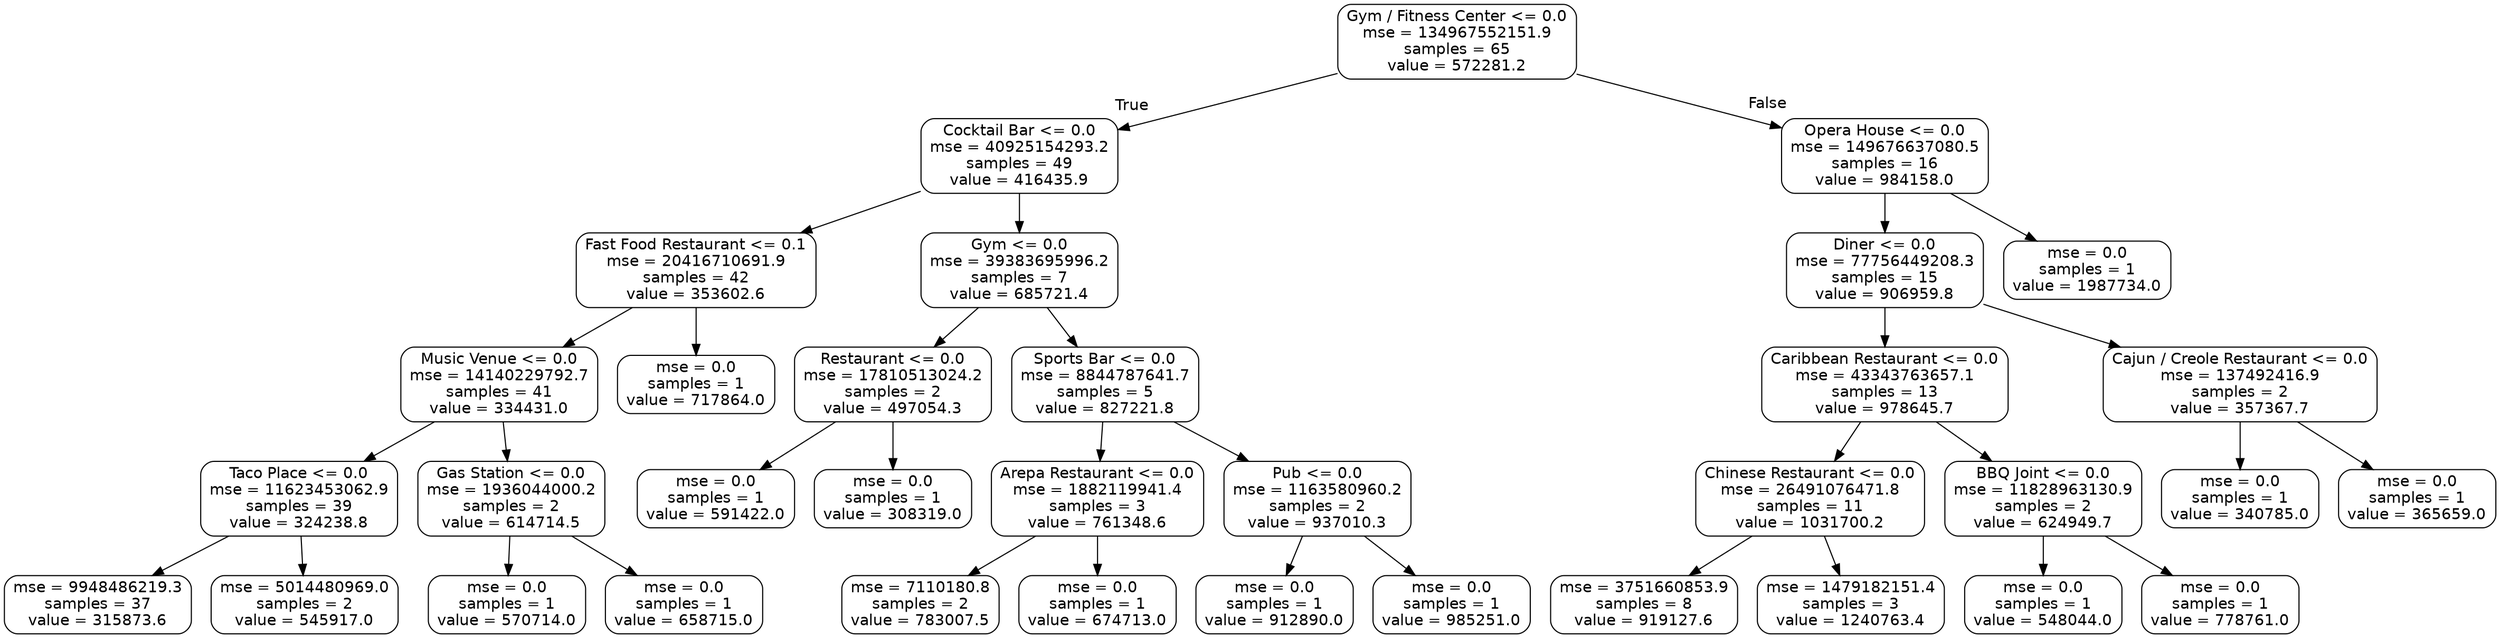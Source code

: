 digraph Tree {
node [shape=box, style="rounded", color="black", fontname=helvetica] ;
edge [fontname=helvetica] ;
0 [label="Gym / Fitness Center <= 0.0\nmse = 134967552151.9\nsamples = 65\nvalue = 572281.2"] ;
1 [label="Cocktail Bar <= 0.0\nmse = 40925154293.2\nsamples = 49\nvalue = 416435.9"] ;
0 -> 1 [labeldistance=2.5, labelangle=45, headlabel="True"] ;
2 [label="Fast Food Restaurant <= 0.1\nmse = 20416710691.9\nsamples = 42\nvalue = 353602.6"] ;
1 -> 2 ;
3 [label="Music Venue <= 0.0\nmse = 14140229792.7\nsamples = 41\nvalue = 334431.0"] ;
2 -> 3 ;
4 [label="Taco Place <= 0.0\nmse = 11623453062.9\nsamples = 39\nvalue = 324238.8"] ;
3 -> 4 ;
5 [label="mse = 9948486219.3\nsamples = 37\nvalue = 315873.6"] ;
4 -> 5 ;
6 [label="mse = 5014480969.0\nsamples = 2\nvalue = 545917.0"] ;
4 -> 6 ;
7 [label="Gas Station <= 0.0\nmse = 1936044000.2\nsamples = 2\nvalue = 614714.5"] ;
3 -> 7 ;
8 [label="mse = 0.0\nsamples = 1\nvalue = 570714.0"] ;
7 -> 8 ;
9 [label="mse = 0.0\nsamples = 1\nvalue = 658715.0"] ;
7 -> 9 ;
10 [label="mse = 0.0\nsamples = 1\nvalue = 717864.0"] ;
2 -> 10 ;
11 [label="Gym <= 0.0\nmse = 39383695996.2\nsamples = 7\nvalue = 685721.4"] ;
1 -> 11 ;
12 [label="Restaurant <= 0.0\nmse = 17810513024.2\nsamples = 2\nvalue = 497054.3"] ;
11 -> 12 ;
13 [label="mse = 0.0\nsamples = 1\nvalue = 591422.0"] ;
12 -> 13 ;
14 [label="mse = 0.0\nsamples = 1\nvalue = 308319.0"] ;
12 -> 14 ;
15 [label="Sports Bar <= 0.0\nmse = 8844787641.7\nsamples = 5\nvalue = 827221.8"] ;
11 -> 15 ;
16 [label="Arepa Restaurant <= 0.0\nmse = 1882119941.4\nsamples = 3\nvalue = 761348.6"] ;
15 -> 16 ;
17 [label="mse = 7110180.8\nsamples = 2\nvalue = 783007.5"] ;
16 -> 17 ;
18 [label="mse = 0.0\nsamples = 1\nvalue = 674713.0"] ;
16 -> 18 ;
19 [label="Pub <= 0.0\nmse = 1163580960.2\nsamples = 2\nvalue = 937010.3"] ;
15 -> 19 ;
20 [label="mse = 0.0\nsamples = 1\nvalue = 912890.0"] ;
19 -> 20 ;
21 [label="mse = 0.0\nsamples = 1\nvalue = 985251.0"] ;
19 -> 21 ;
22 [label="Opera House <= 0.0\nmse = 149676637080.5\nsamples = 16\nvalue = 984158.0"] ;
0 -> 22 [labeldistance=2.5, labelangle=-45, headlabel="False"] ;
23 [label="Diner <= 0.0\nmse = 77756449208.3\nsamples = 15\nvalue = 906959.8"] ;
22 -> 23 ;
24 [label="Caribbean Restaurant <= 0.0\nmse = 43343763657.1\nsamples = 13\nvalue = 978645.7"] ;
23 -> 24 ;
25 [label="Chinese Restaurant <= 0.0\nmse = 26491076471.8\nsamples = 11\nvalue = 1031700.2"] ;
24 -> 25 ;
26 [label="mse = 3751660853.9\nsamples = 8\nvalue = 919127.6"] ;
25 -> 26 ;
27 [label="mse = 1479182151.4\nsamples = 3\nvalue = 1240763.4"] ;
25 -> 27 ;
28 [label="BBQ Joint <= 0.0\nmse = 11828963130.9\nsamples = 2\nvalue = 624949.7"] ;
24 -> 28 ;
29 [label="mse = 0.0\nsamples = 1\nvalue = 548044.0"] ;
28 -> 29 ;
30 [label="mse = 0.0\nsamples = 1\nvalue = 778761.0"] ;
28 -> 30 ;
31 [label="Cajun / Creole Restaurant <= 0.0\nmse = 137492416.9\nsamples = 2\nvalue = 357367.7"] ;
23 -> 31 ;
32 [label="mse = 0.0\nsamples = 1\nvalue = 340785.0"] ;
31 -> 32 ;
33 [label="mse = 0.0\nsamples = 1\nvalue = 365659.0"] ;
31 -> 33 ;
34 [label="mse = 0.0\nsamples = 1\nvalue = 1987734.0"] ;
22 -> 34 ;
}